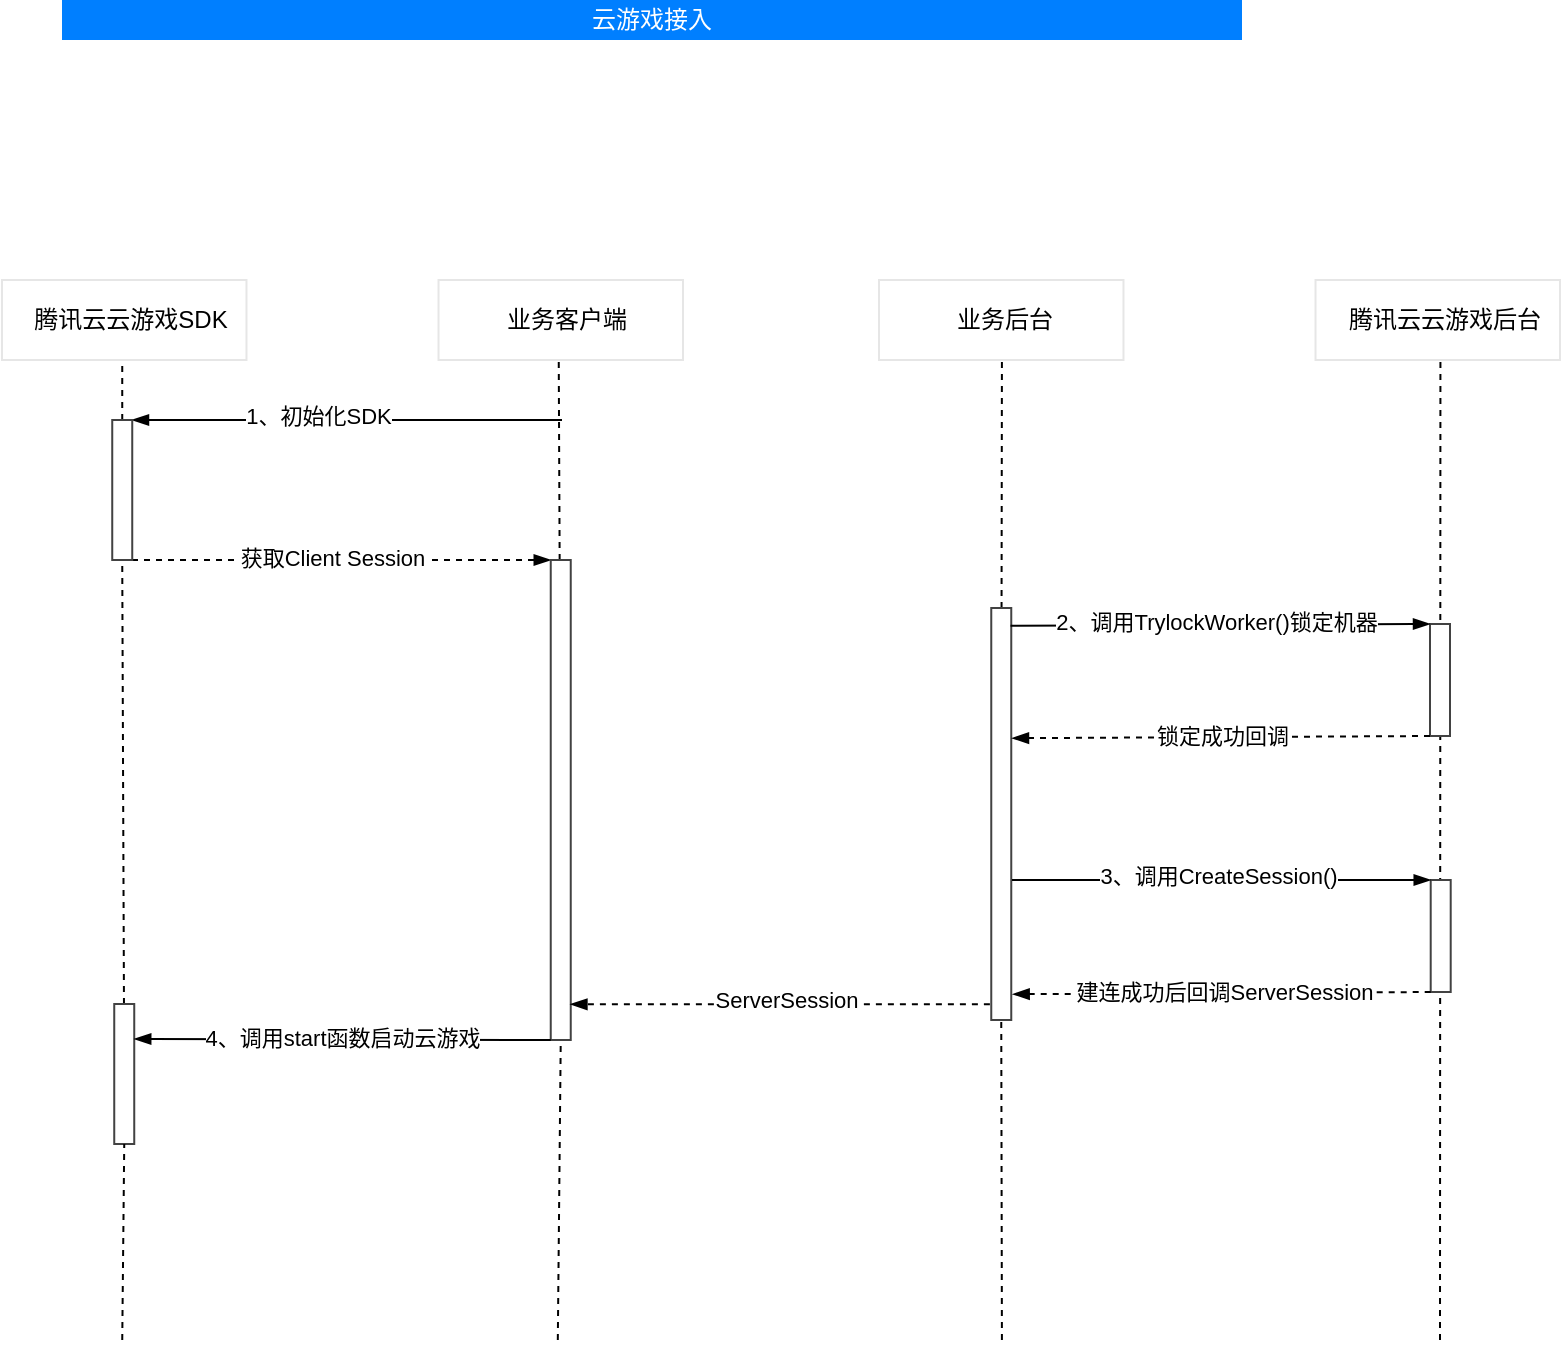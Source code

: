 <mxfile version="15.8.2" type="github">
  <diagram id="Ht1M8jgEwFfnCIfOTk4-" name="Page-1">
    <mxGraphModel dx="1123" dy="1613" grid="1" gridSize="10" guides="1" tooltips="1" connect="1" arrows="1" fold="1" page="1" pageScale="1" pageWidth="1169" pageHeight="827" math="0" shadow="0">
      <root>
        <mxCell id="0" />
        <mxCell id="1" parent="0" />
        <mxCell id="6FNGuCrmEd_Gx9L0aRJh-14" value="&lt;font color=&quot;#ffffff&quot;&gt;云游戏接入&lt;/font&gt;" style="rounded=0;whiteSpace=wrap;html=1;labelBackgroundColor=none;fontColor=#B3B3B3;strokeColor=none;fillColor=#007FFF;" parent="1" vertex="1">
          <mxGeometry x="170" y="30" width="590" height="20" as="geometry" />
        </mxCell>
        <mxCell id="WoO2-zIwluf7Z4JxM-RB-1" value="" style="group;imageAlign=center;imageVerticalAlign=middle;" vertex="1" connectable="0" parent="1">
          <mxGeometry x="140" y="170" width="122.239" height="40" as="geometry" />
        </mxCell>
        <mxCell id="WoO2-zIwluf7Z4JxM-RB-2" value="" style="rounded=0;whiteSpace=wrap;html=1;labelBackgroundColor=none;fontColor=#B3B3B3;strokeColor=#E6E6E6;" vertex="1" parent="WoO2-zIwluf7Z4JxM-RB-1">
          <mxGeometry width="122.239" height="40" as="geometry" />
        </mxCell>
        <mxCell id="WoO2-zIwluf7Z4JxM-RB-3" value="&lt;font color=&quot;#000000&quot;&gt;腾讯云云游戏SDK&lt;/font&gt;" style="text;html=1;resizable=0;autosize=1;align=center;verticalAlign=middle;points=[];fillColor=none;strokeColor=none;rounded=0;fontColor=#B3B3B3;labelBackgroundColor=none;" vertex="1" parent="WoO2-zIwluf7Z4JxM-RB-1">
          <mxGeometry x="9.406" y="9.997" width="110" height="20" as="geometry" />
        </mxCell>
        <mxCell id="WoO2-zIwluf7Z4JxM-RB-6" value="" style="group;imageAlign=center;imageVerticalAlign=middle;" vertex="1" connectable="0" parent="1">
          <mxGeometry x="358.254" y="170" width="122.239" height="40" as="geometry" />
        </mxCell>
        <mxCell id="WoO2-zIwluf7Z4JxM-RB-7" value="" style="rounded=0;whiteSpace=wrap;html=1;labelBackgroundColor=none;fontColor=#B3B3B3;strokeColor=#E6E6E6;" vertex="1" parent="WoO2-zIwluf7Z4JxM-RB-6">
          <mxGeometry width="122.239" height="40" as="geometry" />
        </mxCell>
        <mxCell id="WoO2-zIwluf7Z4JxM-RB-8" value="&lt;font color=&quot;#000000&quot;&gt;业务客户端&lt;/font&gt;" style="text;html=1;resizable=0;autosize=1;align=center;verticalAlign=middle;points=[];fillColor=none;strokeColor=none;rounded=0;fontColor=#B3B3B3;labelBackgroundColor=none;" vertex="1" parent="WoO2-zIwluf7Z4JxM-RB-6">
          <mxGeometry x="23.511" y="9.997" width="80" height="20" as="geometry" />
        </mxCell>
        <mxCell id="WoO2-zIwluf7Z4JxM-RB-9" value="" style="group;imageAlign=center;imageVerticalAlign=middle;" vertex="1" connectable="0" parent="1">
          <mxGeometry x="578.507" y="170" width="122.239" height="40" as="geometry" />
        </mxCell>
        <mxCell id="WoO2-zIwluf7Z4JxM-RB-10" value="" style="rounded=0;whiteSpace=wrap;html=1;labelBackgroundColor=none;fontColor=#B3B3B3;strokeColor=#E6E6E6;" vertex="1" parent="WoO2-zIwluf7Z4JxM-RB-9">
          <mxGeometry width="122.239" height="40" as="geometry" />
        </mxCell>
        <mxCell id="WoO2-zIwluf7Z4JxM-RB-11" value="&lt;font color=&quot;#000000&quot;&gt;业务后台&lt;/font&gt;" style="text;html=1;resizable=0;autosize=1;align=center;verticalAlign=middle;points=[];fillColor=none;strokeColor=none;rounded=0;fontColor=#B3B3B3;labelBackgroundColor=none;" vertex="1" parent="WoO2-zIwluf7Z4JxM-RB-9">
          <mxGeometry x="32.914" y="9.997" width="60" height="20" as="geometry" />
        </mxCell>
        <mxCell id="WoO2-zIwluf7Z4JxM-RB-12" value="" style="group;imageAlign=center;imageVerticalAlign=middle;" vertex="1" connectable="0" parent="1">
          <mxGeometry x="796.761" y="170" width="122.239" height="40" as="geometry" />
        </mxCell>
        <mxCell id="WoO2-zIwluf7Z4JxM-RB-13" value="" style="rounded=0;whiteSpace=wrap;html=1;labelBackgroundColor=none;fontColor=#B3B3B3;strokeColor=#E6E6E6;" vertex="1" parent="WoO2-zIwluf7Z4JxM-RB-12">
          <mxGeometry width="122.239" height="40" as="geometry" />
        </mxCell>
        <mxCell id="WoO2-zIwluf7Z4JxM-RB-14" value="&lt;font color=&quot;#000000&quot;&gt;腾讯云云游戏后台&lt;/font&gt;" style="text;html=1;resizable=0;autosize=1;align=center;verticalAlign=middle;points=[];fillColor=none;strokeColor=none;rounded=0;fontColor=#B3B3B3;labelBackgroundColor=none;" vertex="1" parent="WoO2-zIwluf7Z4JxM-RB-12">
          <mxGeometry x="9.406" y="9.997" width="110" height="20" as="geometry" />
        </mxCell>
        <mxCell id="WoO2-zIwluf7Z4JxM-RB-15" value="" style="endArrow=none;dashed=1;html=1;strokeWidth=1;rounded=0;entryX=0.5;entryY=1;entryDx=0;entryDy=0;startArrow=none;" edge="1" parent="1" source="WoO2-zIwluf7Z4JxM-RB-34">
          <mxGeometry x="139" y="170" width="50" height="50" as="geometry">
            <mxPoint x="200.119" y="700" as="sourcePoint" />
            <mxPoint x="200.119" y="210" as="targetPoint" />
          </mxGeometry>
        </mxCell>
        <mxCell id="WoO2-zIwluf7Z4JxM-RB-16" value="" style="endArrow=none;dashed=1;html=1;strokeWidth=1;rounded=0;entryX=0.5;entryY=1;entryDx=0;entryDy=0;startArrow=none;" edge="1" parent="1" source="WoO2-zIwluf7Z4JxM-RB-23">
          <mxGeometry x="188" y="170" width="50" height="50" as="geometry">
            <mxPoint x="417.903" y="700" as="sourcePoint" />
            <mxPoint x="418.373" y="210" as="targetPoint" />
          </mxGeometry>
        </mxCell>
        <mxCell id="WoO2-zIwluf7Z4JxM-RB-18" value="" style="endArrow=none;dashed=1;html=1;strokeWidth=1;rounded=0;entryX=0.5;entryY=1;entryDx=0;entryDy=0;startArrow=none;" edge="1" parent="1" source="WoO2-zIwluf7Z4JxM-RB-33">
          <mxGeometry x="241" y="170" width="50" height="50" as="geometry">
            <mxPoint x="639.959" y="700" as="sourcePoint" />
            <mxPoint x="639.959" y="210" as="targetPoint" />
          </mxGeometry>
        </mxCell>
        <mxCell id="WoO2-zIwluf7Z4JxM-RB-19" value="" style="endArrow=none;dashed=1;html=1;strokeWidth=1;rounded=0;entryX=0.5;entryY=1;entryDx=0;entryDy=0;startArrow=none;" edge="1" parent="1">
          <mxGeometry x="291" y="170" width="50" height="50" as="geometry">
            <mxPoint x="859" y="700" as="sourcePoint" />
            <mxPoint x="859.213" y="210" as="targetPoint" />
          </mxGeometry>
        </mxCell>
        <mxCell id="WoO2-zIwluf7Z4JxM-RB-24" value="" style="endArrow=blockThin;html=1;rounded=0;strokeWidth=1;entryX=1;entryY=0;entryDx=0;entryDy=0;endFill=1;" edge="1" parent="1">
          <mxGeometry width="50" height="50" relative="1" as="geometry">
            <mxPoint x="420" y="240" as="sourcePoint" />
            <mxPoint x="205" y="240.0" as="targetPoint" />
          </mxGeometry>
        </mxCell>
        <mxCell id="WoO2-zIwluf7Z4JxM-RB-25" value="1、初始化SDK" style="edgeLabel;html=1;align=center;verticalAlign=middle;resizable=0;points=[];" vertex="1" connectable="0" parent="WoO2-zIwluf7Z4JxM-RB-24">
          <mxGeometry x="0.188" y="-2" relative="1" as="geometry">
            <mxPoint x="5" as="offset" />
          </mxGeometry>
        </mxCell>
        <mxCell id="WoO2-zIwluf7Z4JxM-RB-29" value="" style="endArrow=blockThin;html=1;rounded=0;strokeWidth=1;entryX=0;entryY=0;entryDx=0;entryDy=0;endFill=1;exitX=1;exitY=1;exitDx=0;exitDy=0;dashed=1;" edge="1" parent="1" target="WoO2-zIwluf7Z4JxM-RB-23">
          <mxGeometry width="50" height="50" relative="1" as="geometry">
            <mxPoint x="205" y="310" as="sourcePoint" />
            <mxPoint x="140" y="380" as="targetPoint" />
          </mxGeometry>
        </mxCell>
        <mxCell id="WoO2-zIwluf7Z4JxM-RB-30" value="获取Client Session" style="edgeLabel;html=1;align=center;verticalAlign=middle;resizable=0;points=[];" vertex="1" connectable="0" parent="WoO2-zIwluf7Z4JxM-RB-29">
          <mxGeometry x="0.188" y="-2" relative="1" as="geometry">
            <mxPoint x="-25" y="-3" as="offset" />
          </mxGeometry>
        </mxCell>
        <mxCell id="WoO2-zIwluf7Z4JxM-RB-34" value="" style="rounded=0;whiteSpace=wrap;html=1;strokeColor=#424242;fillColor=#FFFFFF;" vertex="1" parent="1">
          <mxGeometry x="195.12" y="240" width="10" height="70" as="geometry" />
        </mxCell>
        <mxCell id="WoO2-zIwluf7Z4JxM-RB-35" value="" style="endArrow=none;dashed=1;html=1;strokeWidth=1;rounded=0;entryX=0.5;entryY=1;entryDx=0;entryDy=0;startArrow=none;" edge="1" parent="1" source="WoO2-zIwluf7Z4JxM-RB-54" target="WoO2-zIwluf7Z4JxM-RB-34">
          <mxGeometry x="139" y="170" width="50" height="50" as="geometry">
            <mxPoint x="200.119" y="700" as="sourcePoint" />
            <mxPoint x="200.119" y="210" as="targetPoint" />
          </mxGeometry>
        </mxCell>
        <mxCell id="WoO2-zIwluf7Z4JxM-RB-23" value="" style="rounded=0;whiteSpace=wrap;html=1;strokeColor=#424242;" vertex="1" parent="1">
          <mxGeometry x="414.37" y="310" width="10" height="240" as="geometry" />
        </mxCell>
        <mxCell id="WoO2-zIwluf7Z4JxM-RB-36" value="" style="endArrow=none;dashed=1;html=1;strokeWidth=1;rounded=0;entryX=0.5;entryY=1;entryDx=0;entryDy=0;" edge="1" parent="1" target="WoO2-zIwluf7Z4JxM-RB-23">
          <mxGeometry x="188" y="170" width="50" height="50" as="geometry">
            <mxPoint x="417.903" y="700" as="sourcePoint" />
            <mxPoint x="418.373" y="210" as="targetPoint" />
          </mxGeometry>
        </mxCell>
        <mxCell id="WoO2-zIwluf7Z4JxM-RB-33" value="" style="rounded=0;whiteSpace=wrap;html=1;strokeColor=#424242;" vertex="1" parent="1">
          <mxGeometry x="634.63" y="334" width="10" height="206" as="geometry" />
        </mxCell>
        <mxCell id="WoO2-zIwluf7Z4JxM-RB-37" value="" style="endArrow=none;dashed=1;html=1;strokeWidth=1;rounded=0;entryX=0.5;entryY=1;entryDx=0;entryDy=0;" edge="1" parent="1" target="WoO2-zIwluf7Z4JxM-RB-33">
          <mxGeometry x="241" y="170" width="50" height="50" as="geometry">
            <mxPoint x="639.959" y="700" as="sourcePoint" />
            <mxPoint x="639.959" y="210" as="targetPoint" />
          </mxGeometry>
        </mxCell>
        <mxCell id="WoO2-zIwluf7Z4JxM-RB-40" value="" style="rounded=0;whiteSpace=wrap;html=1;strokeColor=#424242;fillColor=#FFFFFF;" vertex="1" parent="1">
          <mxGeometry x="854" y="342" width="10" height="56" as="geometry" />
        </mxCell>
        <mxCell id="WoO2-zIwluf7Z4JxM-RB-42" value="" style="endArrow=blockThin;html=1;rounded=0;strokeWidth=1;entryX=0;entryY=0;entryDx=0;entryDy=0;endFill=1;exitX=0.965;exitY=0.043;exitDx=0;exitDy=0;exitPerimeter=0;" edge="1" parent="1" source="WoO2-zIwluf7Z4JxM-RB-33" target="WoO2-zIwluf7Z4JxM-RB-40">
          <mxGeometry width="50" height="50" relative="1" as="geometry">
            <mxPoint x="650" y="342" as="sourcePoint" />
            <mxPoint x="634.63" y="389.71" as="targetPoint" />
          </mxGeometry>
        </mxCell>
        <mxCell id="WoO2-zIwluf7Z4JxM-RB-43" value="2、调用TrylockWorker()锁定机器" style="edgeLabel;html=1;align=center;verticalAlign=middle;resizable=0;points=[];" vertex="1" connectable="0" parent="WoO2-zIwluf7Z4JxM-RB-42">
          <mxGeometry x="0.188" y="-2" relative="1" as="geometry">
            <mxPoint x="-22" y="-4" as="offset" />
          </mxGeometry>
        </mxCell>
        <mxCell id="WoO2-zIwluf7Z4JxM-RB-44" value="" style="endArrow=blockThin;html=1;rounded=0;strokeWidth=1;entryX=1.037;entryY=0.316;entryDx=0;entryDy=0;endFill=1;exitX=0;exitY=1;exitDx=0;exitDy=0;dashed=1;entryPerimeter=0;" edge="1" parent="1" source="WoO2-zIwluf7Z4JxM-RB-40" target="WoO2-zIwluf7Z4JxM-RB-33">
          <mxGeometry width="50" height="50" relative="1" as="geometry">
            <mxPoint x="664.63" y="430" as="sourcePoint" />
            <mxPoint x="854.0" y="430" as="targetPoint" />
          </mxGeometry>
        </mxCell>
        <mxCell id="WoO2-zIwluf7Z4JxM-RB-45" value="锁定成功回调" style="edgeLabel;html=1;align=center;verticalAlign=middle;resizable=0;points=[];" vertex="1" connectable="0" parent="WoO2-zIwluf7Z4JxM-RB-44">
          <mxGeometry x="0.188" y="-2" relative="1" as="geometry">
            <mxPoint x="20" y="1" as="offset" />
          </mxGeometry>
        </mxCell>
        <mxCell id="WoO2-zIwluf7Z4JxM-RB-47" value="" style="rounded=0;whiteSpace=wrap;html=1;strokeColor=#424242;fillColor=#FFFFFF;" vertex="1" parent="1">
          <mxGeometry x="854.35" y="470" width="10" height="56" as="geometry" />
        </mxCell>
        <mxCell id="WoO2-zIwluf7Z4JxM-RB-48" value="" style="endArrow=blockThin;html=1;rounded=0;strokeWidth=1;entryX=0;entryY=0;entryDx=0;entryDy=0;endFill=1;" edge="1" parent="1" target="WoO2-zIwluf7Z4JxM-RB-47">
          <mxGeometry width="50" height="50" relative="1" as="geometry">
            <mxPoint x="645" y="470" as="sourcePoint" />
            <mxPoint x="634.98" y="517.71" as="targetPoint" />
          </mxGeometry>
        </mxCell>
        <mxCell id="WoO2-zIwluf7Z4JxM-RB-49" value="3、调用CreateSession()" style="edgeLabel;html=1;align=center;verticalAlign=middle;resizable=0;points=[];" vertex="1" connectable="0" parent="WoO2-zIwluf7Z4JxM-RB-48">
          <mxGeometry x="0.188" y="-2" relative="1" as="geometry">
            <mxPoint x="-22" y="-4" as="offset" />
          </mxGeometry>
        </mxCell>
        <mxCell id="WoO2-zIwluf7Z4JxM-RB-50" value="" style="endArrow=blockThin;html=1;rounded=0;strokeWidth=1;entryX=1.037;entryY=0.316;entryDx=0;entryDy=0;endFill=1;exitX=0;exitY=1;exitDx=0;exitDy=0;dashed=1;entryPerimeter=0;" edge="1" parent="1" source="WoO2-zIwluf7Z4JxM-RB-47">
          <mxGeometry width="50" height="50" relative="1" as="geometry">
            <mxPoint x="664.98" y="558" as="sourcePoint" />
            <mxPoint x="645.35" y="527.096" as="targetPoint" />
          </mxGeometry>
        </mxCell>
        <mxCell id="WoO2-zIwluf7Z4JxM-RB-51" value="建连成功后回调ServerSession" style="edgeLabel;html=1;align=center;verticalAlign=middle;resizable=0;points=[];" vertex="1" connectable="0" parent="WoO2-zIwluf7Z4JxM-RB-50">
          <mxGeometry x="0.188" y="-2" relative="1" as="geometry">
            <mxPoint x="20" y="1" as="offset" />
          </mxGeometry>
        </mxCell>
        <mxCell id="WoO2-zIwluf7Z4JxM-RB-52" value="" style="endArrow=blockThin;html=1;rounded=0;strokeWidth=1;endFill=1;exitX=-0.069;exitY=0.991;exitDx=0;exitDy=0;entryX=0.985;entryY=0.992;entryDx=0;entryDy=0;entryPerimeter=0;exitPerimeter=0;dashed=1;" edge="1" parent="1">
          <mxGeometry width="50" height="50" relative="1" as="geometry">
            <mxPoint x="633.94" y="532.146" as="sourcePoint" />
            <mxPoint x="424.22" y="532.16" as="targetPoint" />
          </mxGeometry>
        </mxCell>
        <mxCell id="WoO2-zIwluf7Z4JxM-RB-53" value="ServerSession" style="edgeLabel;html=1;align=center;verticalAlign=middle;resizable=0;points=[];" vertex="1" connectable="0" parent="WoO2-zIwluf7Z4JxM-RB-52">
          <mxGeometry x="0.188" y="-2" relative="1" as="geometry">
            <mxPoint x="22" as="offset" />
          </mxGeometry>
        </mxCell>
        <mxCell id="WoO2-zIwluf7Z4JxM-RB-54" value="" style="rounded=0;whiteSpace=wrap;html=1;strokeColor=#424242;fillColor=#FFFFFF;" vertex="1" parent="1">
          <mxGeometry x="196.12" y="532" width="10" height="70" as="geometry" />
        </mxCell>
        <mxCell id="WoO2-zIwluf7Z4JxM-RB-55" value="" style="endArrow=none;dashed=1;html=1;strokeWidth=1;rounded=0;entryX=0.5;entryY=1;entryDx=0;entryDy=0;" edge="1" parent="1" target="WoO2-zIwluf7Z4JxM-RB-54">
          <mxGeometry x="139" y="170" width="50" height="50" as="geometry">
            <mxPoint x="200.119" y="700" as="sourcePoint" />
            <mxPoint x="200.12" y="310" as="targetPoint" />
          </mxGeometry>
        </mxCell>
        <mxCell id="WoO2-zIwluf7Z4JxM-RB-56" value="" style="endArrow=blockThin;html=1;rounded=0;strokeWidth=1;endFill=1;exitX=0;exitY=1;exitDx=0;exitDy=0;entryX=1;entryY=0.25;entryDx=0;entryDy=0;" edge="1" parent="1" source="WoO2-zIwluf7Z4JxM-RB-23" target="WoO2-zIwluf7Z4JxM-RB-54">
          <mxGeometry width="50" height="50" relative="1" as="geometry">
            <mxPoint x="414" y="539" as="sourcePoint" />
            <mxPoint x="199" y="539" as="targetPoint" />
          </mxGeometry>
        </mxCell>
        <mxCell id="WoO2-zIwluf7Z4JxM-RB-57" value="4、调用start函数启动云游戏" style="edgeLabel;html=1;align=center;verticalAlign=middle;resizable=0;points=[];" vertex="1" connectable="0" parent="WoO2-zIwluf7Z4JxM-RB-56">
          <mxGeometry x="0.188" y="-2" relative="1" as="geometry">
            <mxPoint x="19" y="1" as="offset" />
          </mxGeometry>
        </mxCell>
      </root>
    </mxGraphModel>
  </diagram>
</mxfile>
